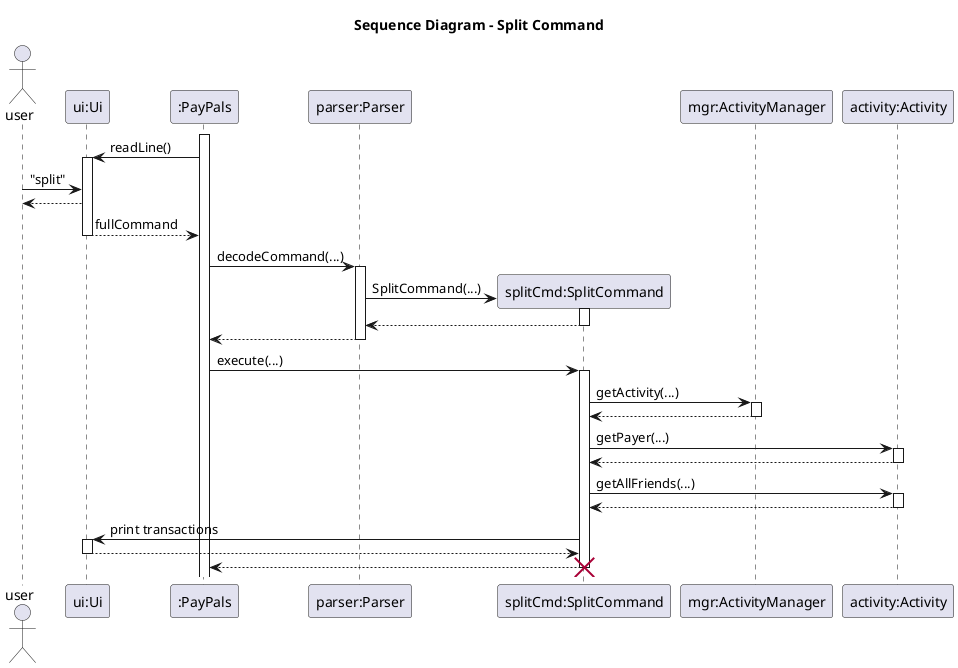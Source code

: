 @startuml
title Sequence Diagram - Split Command
actor user

participant "ui:Ui" as ui
participant ":PayPals" as pp
participant "parser:Parser" as parser
participant "splitCmd:SplitCommand" as splitCmd
participant "mgr:ActivityManager" as mgr
participant "activity:Activity" as activity

activate pp
pp -> ui : readLine()
activate ui
user -> ui : "split"
ui --> user
ui --> pp : fullCommand
deactivate ui
pp -> parser : decodeCommand(...)
activate parser
parser -> splitCmd **: SplitCommand(...)
activate splitCmd
splitCmd --> parser :
deactivate splitCmd
parser --> pp
deactivate parser

pp -> splitCmd : execute(...)
activate splitCmd
splitCmd -> mgr : getActivity(...)
activate mgr
mgr --> splitCmd :
deactivate mgr

splitCmd -> activity : getPayer(...)
activate activity
activity --> splitCmd :
deactivate activity

splitCmd -> activity : getAllFriends(...)
activate activity
activity --> splitCmd :
deactivate activity

splitCmd -> ui : print transactions
activate ui
ui --> splitCmd :
deactivate ui
splitCmd --> pp
deactivate splitCmd

destroy splitCmd

@enduml
